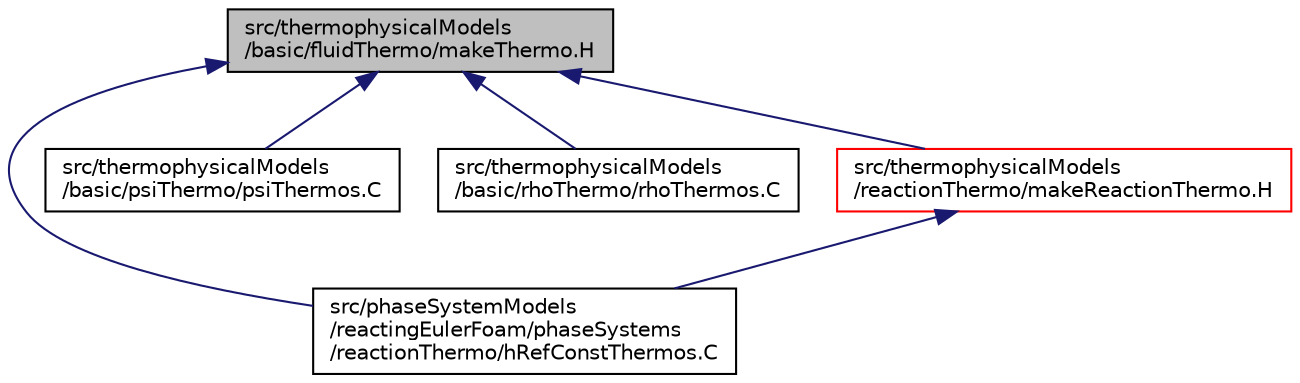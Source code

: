 digraph "src/thermophysicalModels/basic/fluidThermo/makeThermo.H"
{
  bgcolor="transparent";
  edge [fontname="Helvetica",fontsize="10",labelfontname="Helvetica",labelfontsize="10"];
  node [fontname="Helvetica",fontsize="10",shape=record];
  Node1 [label="src/thermophysicalModels\l/basic/fluidThermo/makeThermo.H",height=0.2,width=0.4,color="black", fillcolor="grey75", style="filled" fontcolor="black"];
  Node1 -> Node2 [dir="back",color="midnightblue",fontsize="10",style="solid",fontname="Helvetica"];
  Node2 [label="src/phaseSystemModels\l/reactingEulerFoam/phaseSystems\l/reactionThermo/hRefConstThermos.C",height=0.2,width=0.4,color="black",URL="$hRefConstThermos_8C.html"];
  Node1 -> Node3 [dir="back",color="midnightblue",fontsize="10",style="solid",fontname="Helvetica"];
  Node3 [label="src/thermophysicalModels\l/basic/psiThermo/psiThermos.C",height=0.2,width=0.4,color="black",URL="$psiThermos_8C.html"];
  Node1 -> Node4 [dir="back",color="midnightblue",fontsize="10",style="solid",fontname="Helvetica"];
  Node4 [label="src/thermophysicalModels\l/basic/rhoThermo/rhoThermos.C",height=0.2,width=0.4,color="black",URL="$rhoThermos_8C.html"];
  Node1 -> Node5 [dir="back",color="midnightblue",fontsize="10",style="solid",fontname="Helvetica"];
  Node5 [label="src/thermophysicalModels\l/reactionThermo/makeReactionThermo.H",height=0.2,width=0.4,color="red",URL="$makeReactionThermo_8H.html"];
  Node5 -> Node2 [dir="back",color="midnightblue",fontsize="10",style="solid",fontname="Helvetica"];
}
